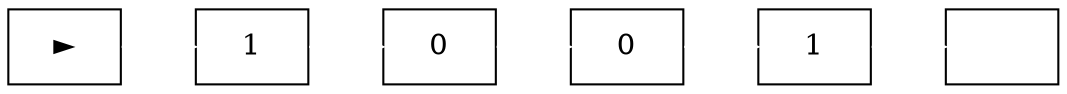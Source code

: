 digraph G {
    rankdir=LR;
    node [shape=record];
    edge [color=white, arrowsize=0.01];
    node0 [label="&#9658;"];
    node1 [label="1"];
    node0 -> node1;
    node2 [label="0"];
    node1 -> node2;
    node3 [label="0"];
    node2 -> node3;
    node4 [label="1"];
    node3 -> node4;
    node5 [label=" "];
    node4 -> node5;
}
